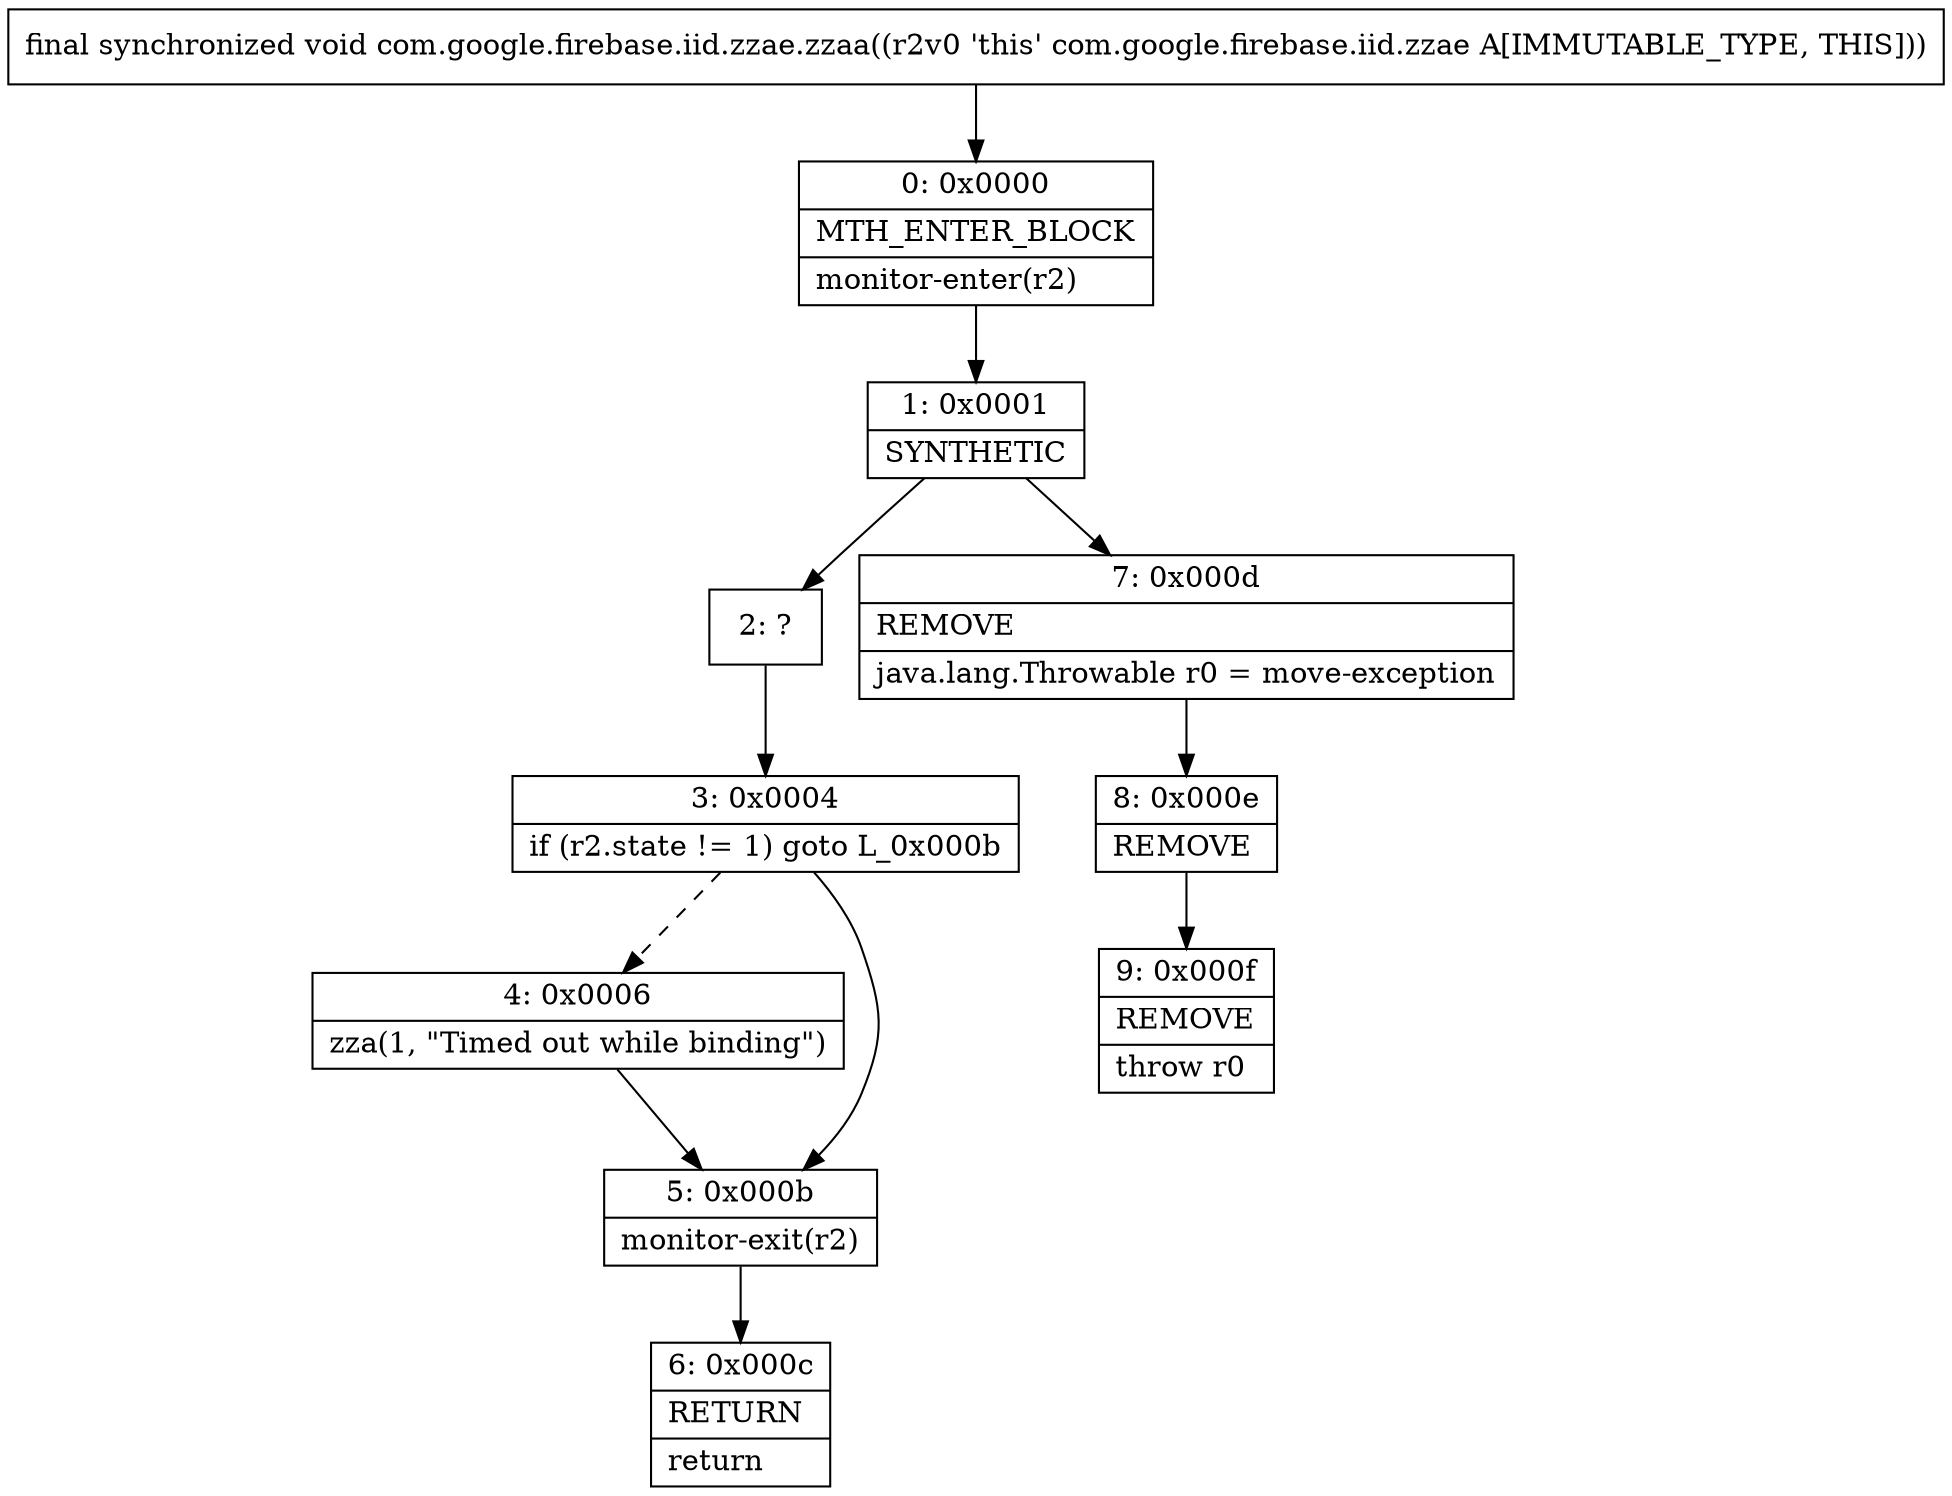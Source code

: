 digraph "CFG forcom.google.firebase.iid.zzae.zzaa()V" {
Node_0 [shape=record,label="{0\:\ 0x0000|MTH_ENTER_BLOCK\l|monitor\-enter(r2)\l}"];
Node_1 [shape=record,label="{1\:\ 0x0001|SYNTHETIC\l}"];
Node_2 [shape=record,label="{2\:\ ?}"];
Node_3 [shape=record,label="{3\:\ 0x0004|if (r2.state != 1) goto L_0x000b\l}"];
Node_4 [shape=record,label="{4\:\ 0x0006|zza(1, \"Timed out while binding\")\l}"];
Node_5 [shape=record,label="{5\:\ 0x000b|monitor\-exit(r2)\l}"];
Node_6 [shape=record,label="{6\:\ 0x000c|RETURN\l|return\l}"];
Node_7 [shape=record,label="{7\:\ 0x000d|REMOVE\l|java.lang.Throwable r0 = move\-exception\l}"];
Node_8 [shape=record,label="{8\:\ 0x000e|REMOVE\l}"];
Node_9 [shape=record,label="{9\:\ 0x000f|REMOVE\l|throw r0\l}"];
MethodNode[shape=record,label="{final synchronized void com.google.firebase.iid.zzae.zzaa((r2v0 'this' com.google.firebase.iid.zzae A[IMMUTABLE_TYPE, THIS])) }"];
MethodNode -> Node_0;
Node_0 -> Node_1;
Node_1 -> Node_2;
Node_1 -> Node_7;
Node_2 -> Node_3;
Node_3 -> Node_4[style=dashed];
Node_3 -> Node_5;
Node_4 -> Node_5;
Node_5 -> Node_6;
Node_7 -> Node_8;
Node_8 -> Node_9;
}

